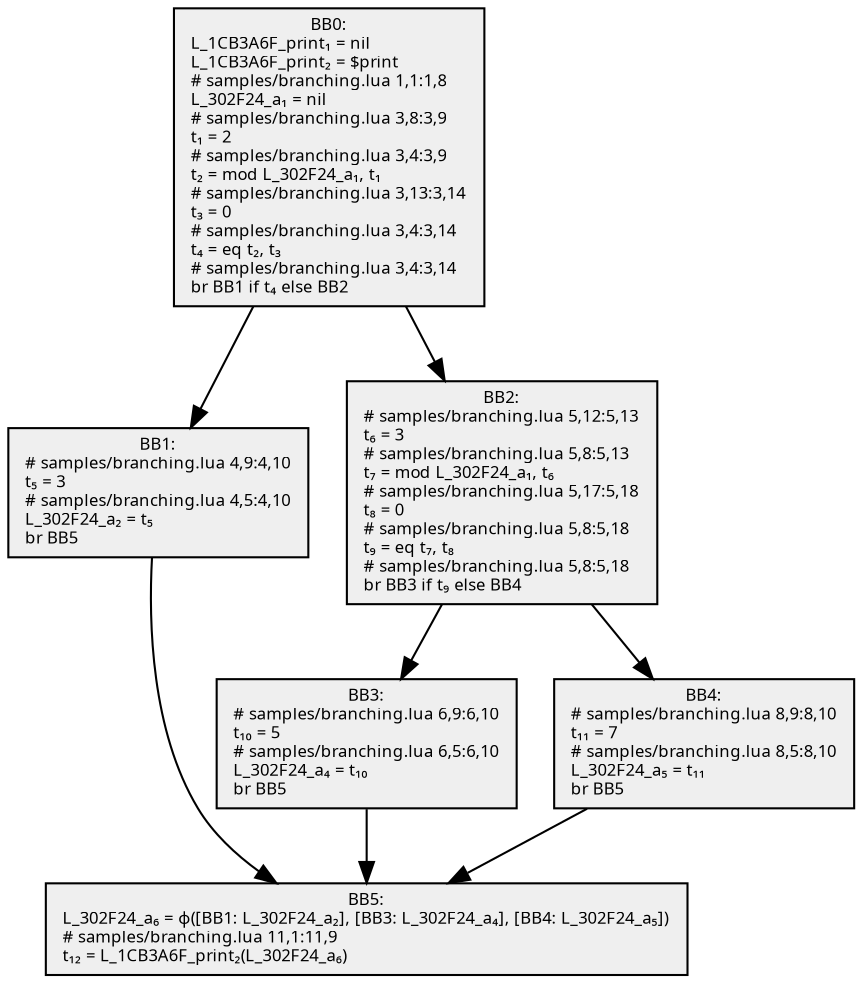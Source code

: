 digraph {
  node[shape=box style=filled fontsize=8 fontname="Cascadia Code" fillcolor="#efefef"];
  BB0 [label="BB0:\nL_1CB3A6F_print₁ = nil\lL_1CB3A6F_print₂ = $print\l# samples/branching.lua 1,1:1,8\lL_302F24_a₁ = nil\l# samples/branching.lua 3,8:3,9\lt₁ = 2\l# samples/branching.lua 3,4:3,9\lt₂ = mod L_302F24_a₁, t₁\l# samples/branching.lua 3,13:3,14\lt₃ = 0\l# samples/branching.lua 3,4:3,14\lt₄ = eq t₂, t₃\l# samples/branching.lua 3,4:3,14\lbr BB1 if t₄ else BB2\l"];
  BB1 [label="BB1:\n# samples/branching.lua 4,9:4,10\lt₅ = 3\l# samples/branching.lua 4,5:4,10\lL_302F24_a₂ = t₅\lbr BB5\l"];
  BB2 [label="BB2:\n# samples/branching.lua 5,12:5,13\lt₆ = 3\l# samples/branching.lua 5,8:5,13\lt₇ = mod L_302F24_a₁, t₆\l# samples/branching.lua 5,17:5,18\lt₈ = 0\l# samples/branching.lua 5,8:5,18\lt₉ = eq t₇, t₈\l# samples/branching.lua 5,8:5,18\lbr BB3 if t₉ else BB4\l"];
  BB3 [label="BB3:\n# samples/branching.lua 6,9:6,10\lt₁₀ = 5\l# samples/branching.lua 6,5:6,10\lL_302F24_a₄ = t₁₀\lbr BB5\l"];
  BB4 [label="BB4:\n# samples/branching.lua 8,9:8,10\lt₁₁ = 7\l# samples/branching.lua 8,5:8,10\lL_302F24_a₅ = t₁₁\lbr BB5\l"];
  BB5 [label="BB5:\nL_302F24_a₆ = ϕ([BB1: L_302F24_a₂], [BB3: L_302F24_a₄], [BB4: L_302F24_a₅])\l# samples/branching.lua 11,1:11,9\lt₁₂ = L_1CB3A6F_print₂(L_302F24_a₆)\l"];

  BB0 -> BB1;
  BB0 -> BB2;
  BB2 -> BB3;
  BB2 -> BB4;
  BB1 -> BB5;
  BB3 -> BB5;
  BB4 -> BB5;
}
